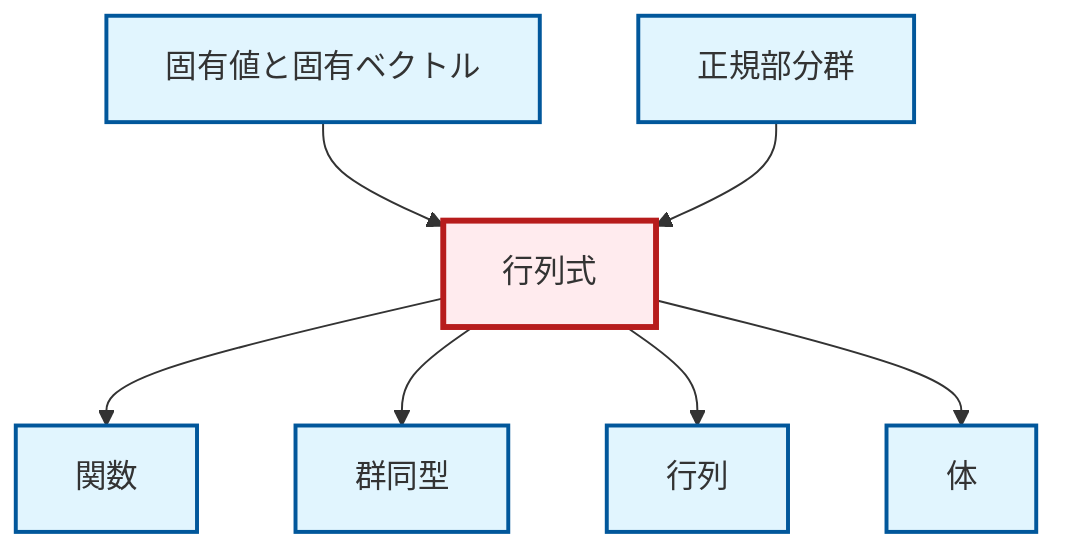 graph TD
    classDef definition fill:#e1f5fe,stroke:#01579b,stroke-width:2px
    classDef theorem fill:#f3e5f5,stroke:#4a148c,stroke-width:2px
    classDef axiom fill:#fff3e0,stroke:#e65100,stroke-width:2px
    classDef example fill:#e8f5e9,stroke:#1b5e20,stroke-width:2px
    classDef current fill:#ffebee,stroke:#b71c1c,stroke-width:3px
    def-isomorphism["群同型"]:::definition
    def-normal-subgroup["正規部分群"]:::definition
    def-matrix["行列"]:::definition
    def-eigenvalue-eigenvector["固有値と固有ベクトル"]:::definition
    def-function["関数"]:::definition
    def-field["体"]:::definition
    def-determinant["行列式"]:::definition
    def-determinant --> def-function
    def-determinant --> def-isomorphism
    def-eigenvalue-eigenvector --> def-determinant
    def-determinant --> def-matrix
    def-determinant --> def-field
    def-normal-subgroup --> def-determinant
    class def-determinant current